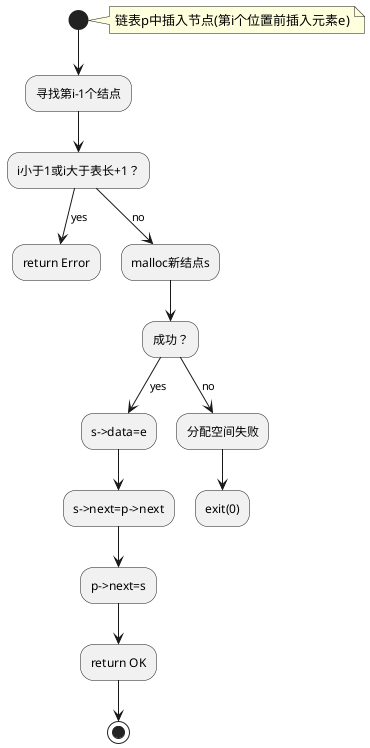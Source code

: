 @startuml 链表p中插入节点(第i个位置前插入元素e)
note right:链表p中插入节点(第i个位置前插入元素e)
(*)-->"寻找第i-1个结点"
-->"i小于1或i大于表长+1？"
-->[yes]"return Error"
"i小于1或i大于表长+1？" -->[no] "malloc新结点s"
--> "成功？"
-->[yes] "s->data=e"
-->"s->next=p->next"
-->"p->next=s"
-->"return OK"
--> (*)   
"成功？"-->[no] "分配空间失败"
-->"exit(0)"
 
@enduml